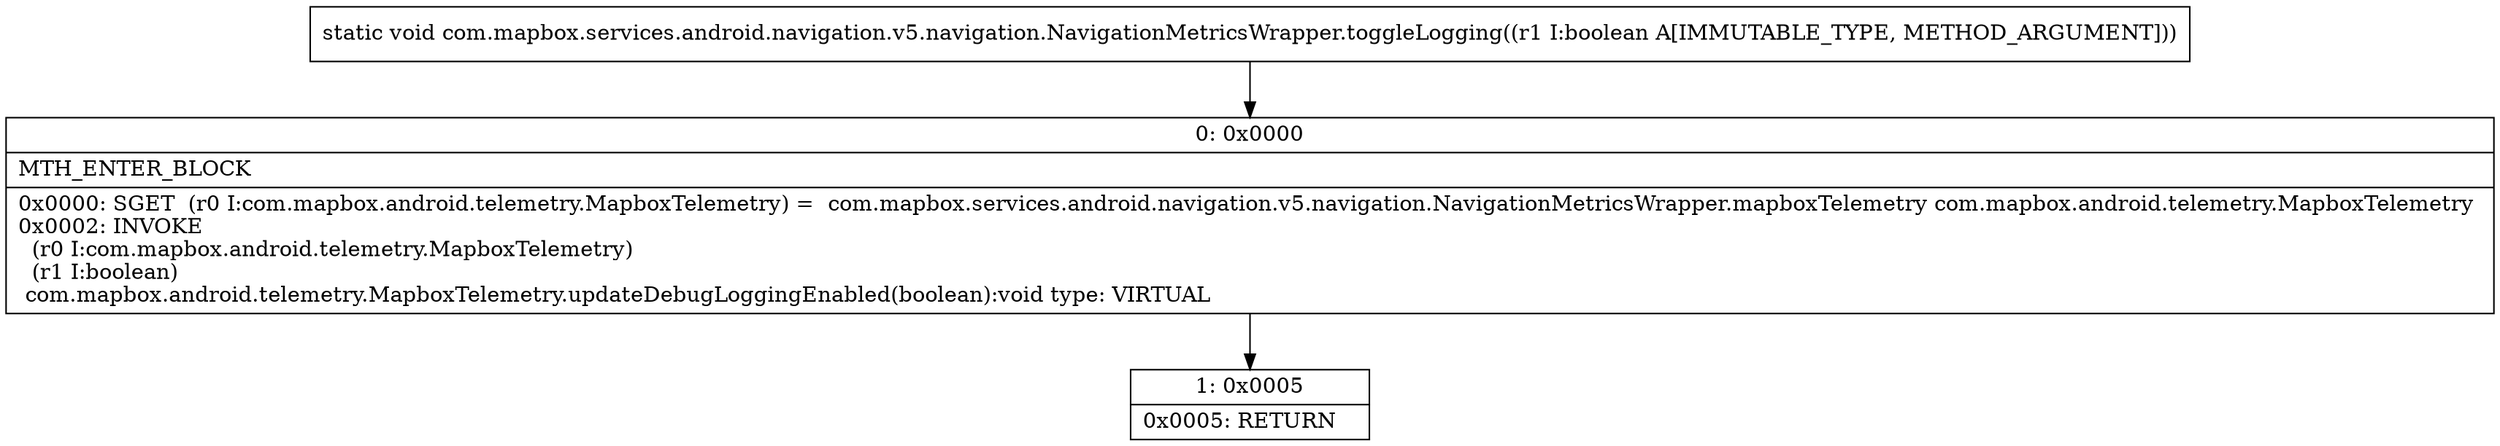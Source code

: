 digraph "CFG forcom.mapbox.services.android.navigation.v5.navigation.NavigationMetricsWrapper.toggleLogging(Z)V" {
Node_0 [shape=record,label="{0\:\ 0x0000|MTH_ENTER_BLOCK\l|0x0000: SGET  (r0 I:com.mapbox.android.telemetry.MapboxTelemetry) =  com.mapbox.services.android.navigation.v5.navigation.NavigationMetricsWrapper.mapboxTelemetry com.mapbox.android.telemetry.MapboxTelemetry \l0x0002: INVOKE  \l  (r0 I:com.mapbox.android.telemetry.MapboxTelemetry)\l  (r1 I:boolean)\l com.mapbox.android.telemetry.MapboxTelemetry.updateDebugLoggingEnabled(boolean):void type: VIRTUAL \l}"];
Node_1 [shape=record,label="{1\:\ 0x0005|0x0005: RETURN   \l}"];
MethodNode[shape=record,label="{static void com.mapbox.services.android.navigation.v5.navigation.NavigationMetricsWrapper.toggleLogging((r1 I:boolean A[IMMUTABLE_TYPE, METHOD_ARGUMENT])) }"];
MethodNode -> Node_0;
Node_0 -> Node_1;
}

